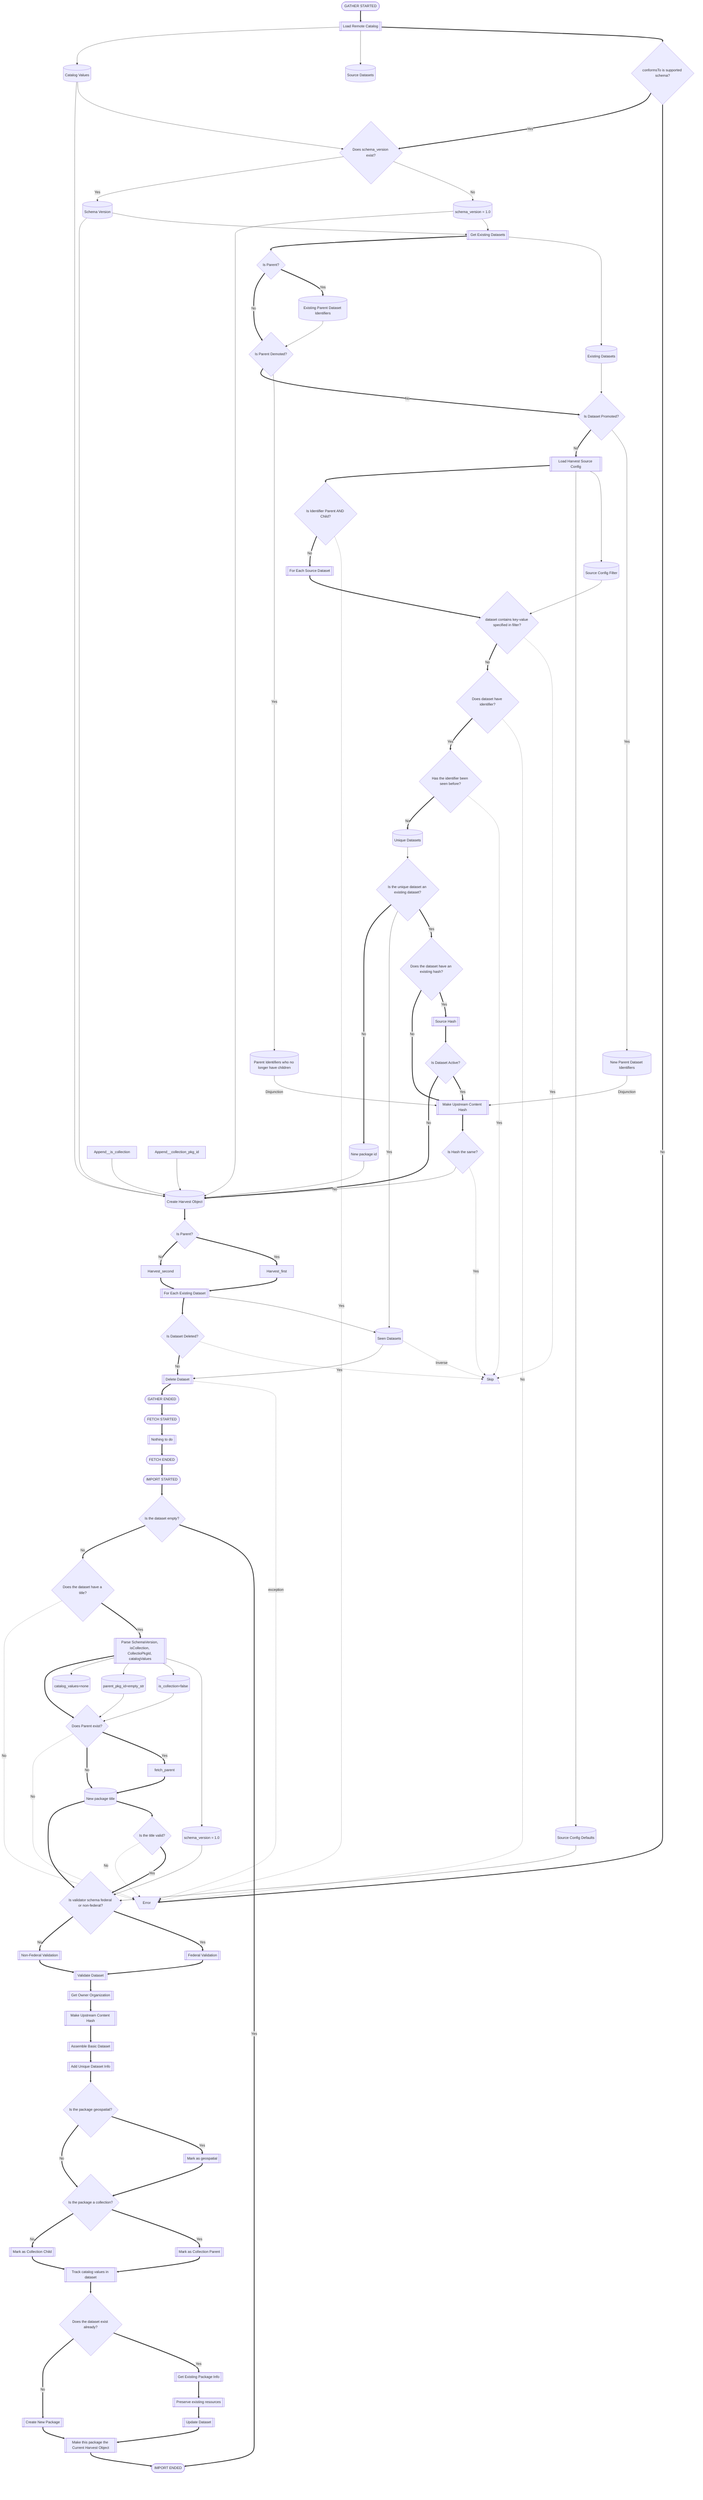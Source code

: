 flowchart TD

  %% Old Logic
  gs([GATHER STARTED])
  ge([GATHER ENDED])
  fs([FETCH STARTED])
  fe([FETCH ENDED])
  is([IMPORT STARTED])
  ie([IMPORT ENDED])
  

  %% Data
  error[\Error/]
  skip[/Skip\]
  source_data[(Source Datasets)]
  catalog_values[(Catalog Values)]
  schema_version[(Schema Version)]
  %% all_parents[(All Parent Identifiers)]
  existing_datasets[(Existing Datasets)]
  existing_parents[(Existing Parent Dataset Identifiers)]
  new_parents[(New Parent Dataset Identifiers)]
  orphaned_parents[(Parent Identifiers who no longer have children)]
  unique_datsets[(Unique Datasets)]
  seen_datasets[(Seen Datasets)]
  default_schema_version[(schema_version = 1.0)]
  default_schema_version_2[(schema_version = 1.0)]
  default_collection[(is_collection=false)]
  default_parent[(parent_pkg_id=empty_str)]
  default_catalog[(catalog_values=none)]
  hc_filter[(Source Config Filter)]
  hc_defaults[(Source Config Defaults)]
  new_pkg_id[(New package id)]
  HarvestObjectExtra[(Create Harvest Object)]
  new_pkg_title[(New package title)]

  %% Functons
  load_remote_catalog[[Load Remote Catalog]]
  make_upstream_content_hash[[Make Upstream Content Hash]]
  make_upstream_content_hash_2[[Make Upstream Content Hash]]
  load_config[[Load Harvest Source Config]]
  get_existing_datasets[[Get Existing Datasets]]
  get_source_hash[[Source Hash]]
  %% set_dataset_info[[Set Dataset Info]]
  for_each_dataset[[For Each Source Dataset]]
  for_each_existing[[For Each Existing Dataset]]
  update[[Update Dataset]]
  delete[[Delete Dataset]]
  do_nothing[[Nothing to do]]
  extract_extras[[Parse SchemaVersion, isCollection, CollectioPkgId, catalogValues]]
  federal_validation[[Federal Validation]]
  non_federal_validation[[Non-Federal Validation]]
  validate_dataset[[Validate Dataset]]
  get_owner_org[[Get Owner Organization]]
  assemble_basic_dataset_info[[Assemble Basic Dataset]]
  add_dataset_specific_info[[Add Unique Dataset Info]]
  tag_collection_parent[[Mark as Collection Parent]]
  tag_collection_child[[Mark as Collection Child]]
  tag_geospatial[[Mark as geospatial]]
  tag_catalog_values[[Track catalog values in dataset]]
  get_existing_pkg[[Get Existing Package Info]]
  create[[Create New Package]]
  avoid_resource_overwriting[[Preserve existing resources]]
  update_object_reference[[Make this package the Current Harvest Object]]


  %% Conditional Checks
  validate_conforms_to{conformsTo is supported schema?}
  check_schema_version{Does schema_version exist?}
  is_parent_{Is Parent?}
  is_parent_2{Is Parent?}
  is_parent_demoted{Is Parent Demoted?}
  is_parent_promoted{Is Dataset Promoted?}
  is_identifier_both{Is Identifier Parent AND Child?}
  dataset_contains_filter{dataset contains key-value specified in filter?}
  has_identifier{Does dataset have identifier?}
  multiple_identifier{Has the identifier been seen before?}
  unique_existing{Is the unique dataset an existing dataset?}
  hash_exists{Does the dataset have an existing hash?}
  check_hash{Is Hash the same?}
  is_active{Is Dataset Active?}
  is_deleted{Is Dataset Deleted?}
  empty_dataset{Is the dataset empty?}
  is_federal{Is validator schema federal or non-federal?}
  is_existing{Is it an existing dataset?}
  is_geospatial{Is the package geospatial?}
  is_collection{Is the package a collection?}
  is_existing{Does the dataset exist already?}
  has_title{Does the dataset have a title?}
  does_parent_exist{Does Parent exist?}
  is_title_valid{Is the title valid?}


  %% Algorithm
  gs ==> load_remote_catalog
  load_remote_catalog ==> validate_conforms_to
  validate_conforms_to == No ==> error
  validate_conforms_to == Yes ==> check_schema_version
  load_remote_catalog --> source_data
  load_remote_catalog --> catalog_values
  catalog_values --> check_schema_version
  check_schema_version-- No -->default_schema_version
  check_schema_version-- Yes -->schema_version
  schema_version --> get_existing_datasets
  default_schema_version --> get_existing_datasets
  get_existing_datasets --> existing_datasets
  get_existing_datasets ==> is_parent_
  is_parent_ == Yes ==> existing_parents
  existing_parents --> is_parent_demoted
  is_parent_ == No ==> is_parent_demoted
  is_parent_demoted -- Yes --> orphaned_parents
  is_parent_demoted == No ==> is_parent_promoted
  existing_datasets --> is_parent_promoted
  is_parent_promoted -- Yes --> new_parents
  is_parent_promoted == No ==> load_config
  load_config --> hc_filter
  load_config --> hc_defaults
  load_config ==> is_identifier_both
  is_identifier_both-. Yes .-> error
  is_identifier_both == No ==> for_each_dataset
  hc_filter --> dataset_contains_filter
  for_each_dataset ==> dataset_contains_filter
  dataset_contains_filter-. Yes .-> skip
  dataset_contains_filter == No ==> has_identifier
  has_identifier-. No .-> error
  has_identifier == Yes ==> multiple_identifier
  multiple_identifier-. Yes .-> skip
  multiple_identifier == No ==> unique_datsets
  unique_datsets --> unique_existing
  unique_existing == Yes ==> hash_exists
  unique_existing -- Yes --> seen_datasets
  unique_existing == No ==> new_pkg_id
  hash_exists == Yes ==> get_source_hash
  get_source_hash ==> is_active
  is_active == Yes ==> make_upstream_content_hash
  is_active == No ==> HarvestObjectExtra
  hash_exists == No ==> make_upstream_content_hash
  orphaned_parents-- Disjunction -->make_upstream_content_hash
  new_parents-- Disjunction -->make_upstream_content_hash
  make_upstream_content_hash ==> check_hash
  check_hash-. Yes .-> skip
  check_hash-- No -->HarvestObjectExtra
  new_pkg_id --> HarvestObjectExtra
  Append__is_collection --> HarvestObjectExtra
  schema_version --> HarvestObjectExtra
  default_schema_version --> HarvestObjectExtra
  catalog_values --> HarvestObjectExtra
  Append__collection_pkg_id --> HarvestObjectExtra
  HarvestObjectExtra ==> is_parent_2
  is_parent_2 == Yes ==> Harvest_first
  is_parent_2 == No ==> Harvest_second
  Harvest_first ==> for_each_existing
  Harvest_second ==> for_each_existing
  for_each_existing --> seen_datasets
  for_each_existing ==> is_deleted
  seen_datasets-. Inverse .-> skip
  is_deleted-. Yes .-> skip
  seen_datasets --> delete
  is_deleted== No ==>delete
  delete-. exception .-> error
  delete ==> ge
  ge ==> fs
  fs ==> do_nothing
  do_nothing ==> fe
  fe ==> is
  is ==> empty_dataset
  empty_dataset == Yes ==> ie
  empty_dataset == No ==> has_title
  has_title == Yes ==> extract_extras
  has_title-. No .->error
  extract_extras --> default_schema_version_2
  extract_extras --> default_collection
  extract_extras --> default_parent
  extract_extras --> default_catalog
  extract_extras ==> does_parent_exist
  does_parent_exist == Yes ==> fetch_parent
  does_parent_exist == No ==> new_pkg_title
  does_parent_exist-. No .->error
  default_collection --> does_parent_exist
  default_parent --> does_parent_exist
  fetch_parent ==> new_pkg_title
  new_pkg_title ==> is_title_valid
  is_title_valid== Yes ==> is_federal
  is_title_valid-. No .->error
  default_schema_version_2 --> is_federal
  hc_defaults --> is_federal
  new_pkg_title ==> is_federal
  is_federal == Yes ==> federal_validation
  is_federal == No ==> non_federal_validation
  federal_validation ==> validate_dataset
  non_federal_validation ==> validate_dataset
  validate_dataset ==> get_owner_org
  get_owner_org ==> make_upstream_content_hash_2
  make_upstream_content_hash_2 ==> assemble_basic_dataset_info
  assemble_basic_dataset_info ==> add_dataset_specific_info
  add_dataset_specific_info ==> is_geospatial
  is_geospatial == Yes ==> tag_geospatial
  is_geospatial == No ==> is_collection
  tag_geospatial ==> is_collection
  is_collection == Yes ==> tag_collection_parent
  is_collection == No ==> tag_collection_child
  tag_collection_parent ==> tag_catalog_values
  tag_collection_child ==> tag_catalog_values
  tag_catalog_values ==> is_existing
  is_existing == Yes ==> get_existing_pkg
  is_existing == No ==> create
  get_existing_pkg ==> avoid_resource_overwriting
  avoid_resource_overwriting ==> update
  create ==> update_object_reference
  update ==> update_object_reference
  update_object_reference ==> ie